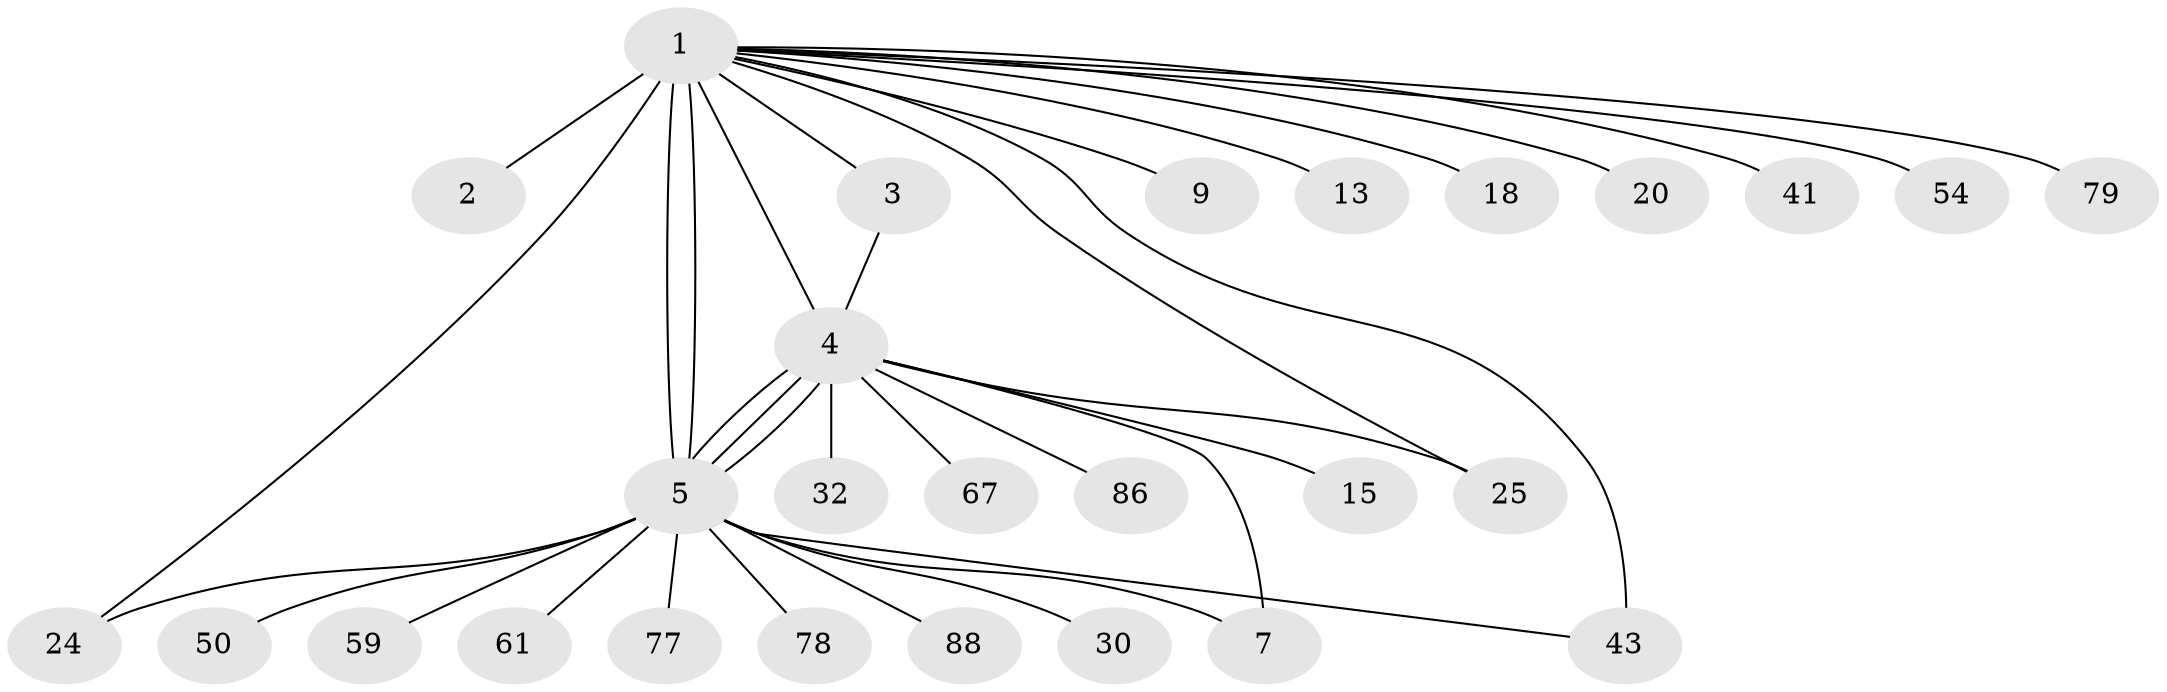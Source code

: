 // original degree distribution, {20: 0.010752688172043012, 5: 0.053763440860215055, 3: 0.13978494623655913, 15: 0.010752688172043012, 22: 0.010752688172043012, 13: 0.021505376344086023, 2: 0.13978494623655913, 6: 0.043010752688172046, 1: 0.5053763440860215, 4: 0.053763440860215055, 10: 0.010752688172043012}
// Generated by graph-tools (version 1.1) at 2025/18/03/04/25 18:18:21]
// undirected, 27 vertices, 35 edges
graph export_dot {
graph [start="1"]
  node [color=gray90,style=filled];
  1 [super="+6+10+16+14+64+68+85+46"];
  2 [super="+39"];
  3 [super="+87"];
  4 [super="+29+66"];
  5 [super="+11+27+8+34"];
  7 [super="+45+21"];
  9 [super="+19"];
  13;
  15;
  18;
  20;
  24;
  25 [super="+75+55"];
  30;
  32 [super="+76"];
  41;
  43 [super="+90+63"];
  50;
  54;
  59;
  61;
  67;
  77;
  78;
  79;
  86;
  88;
  1 -- 2 [weight=5];
  1 -- 3;
  1 -- 5 [weight=13];
  1 -- 5;
  1 -- 13;
  1 -- 20;
  1 -- 24;
  1 -- 41;
  1 -- 43 [weight=2];
  1 -- 54;
  1 -- 4 [weight=3];
  1 -- 9 [weight=2];
  1 -- 79;
  1 -- 18;
  1 -- 25;
  3 -- 4;
  4 -- 5;
  4 -- 5;
  4 -- 5;
  4 -- 15;
  4 -- 32;
  4 -- 67;
  4 -- 86;
  4 -- 25;
  4 -- 7;
  5 -- 7 [weight=3];
  5 -- 24 [weight=2];
  5 -- 30;
  5 -- 77;
  5 -- 78;
  5 -- 88;
  5 -- 43;
  5 -- 50;
  5 -- 59;
  5 -- 61;
}
